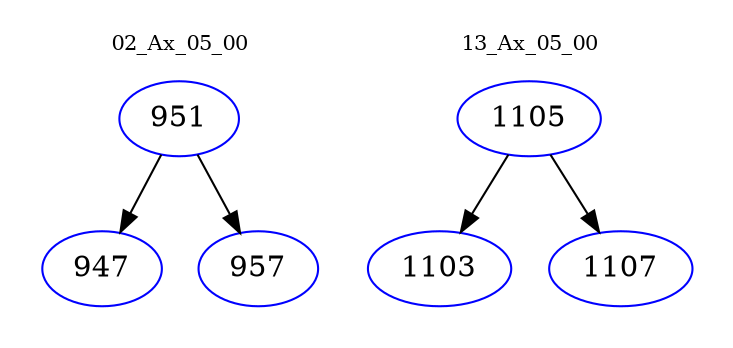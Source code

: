 digraph{
subgraph cluster_0 {
color = white
label = "02_Ax_05_00";
fontsize=10;
T0_951 [label="951", color="blue"]
T0_951 -> T0_947 [color="black"]
T0_947 [label="947", color="blue"]
T0_951 -> T0_957 [color="black"]
T0_957 [label="957", color="blue"]
}
subgraph cluster_1 {
color = white
label = "13_Ax_05_00";
fontsize=10;
T1_1105 [label="1105", color="blue"]
T1_1105 -> T1_1103 [color="black"]
T1_1103 [label="1103", color="blue"]
T1_1105 -> T1_1107 [color="black"]
T1_1107 [label="1107", color="blue"]
}
}
